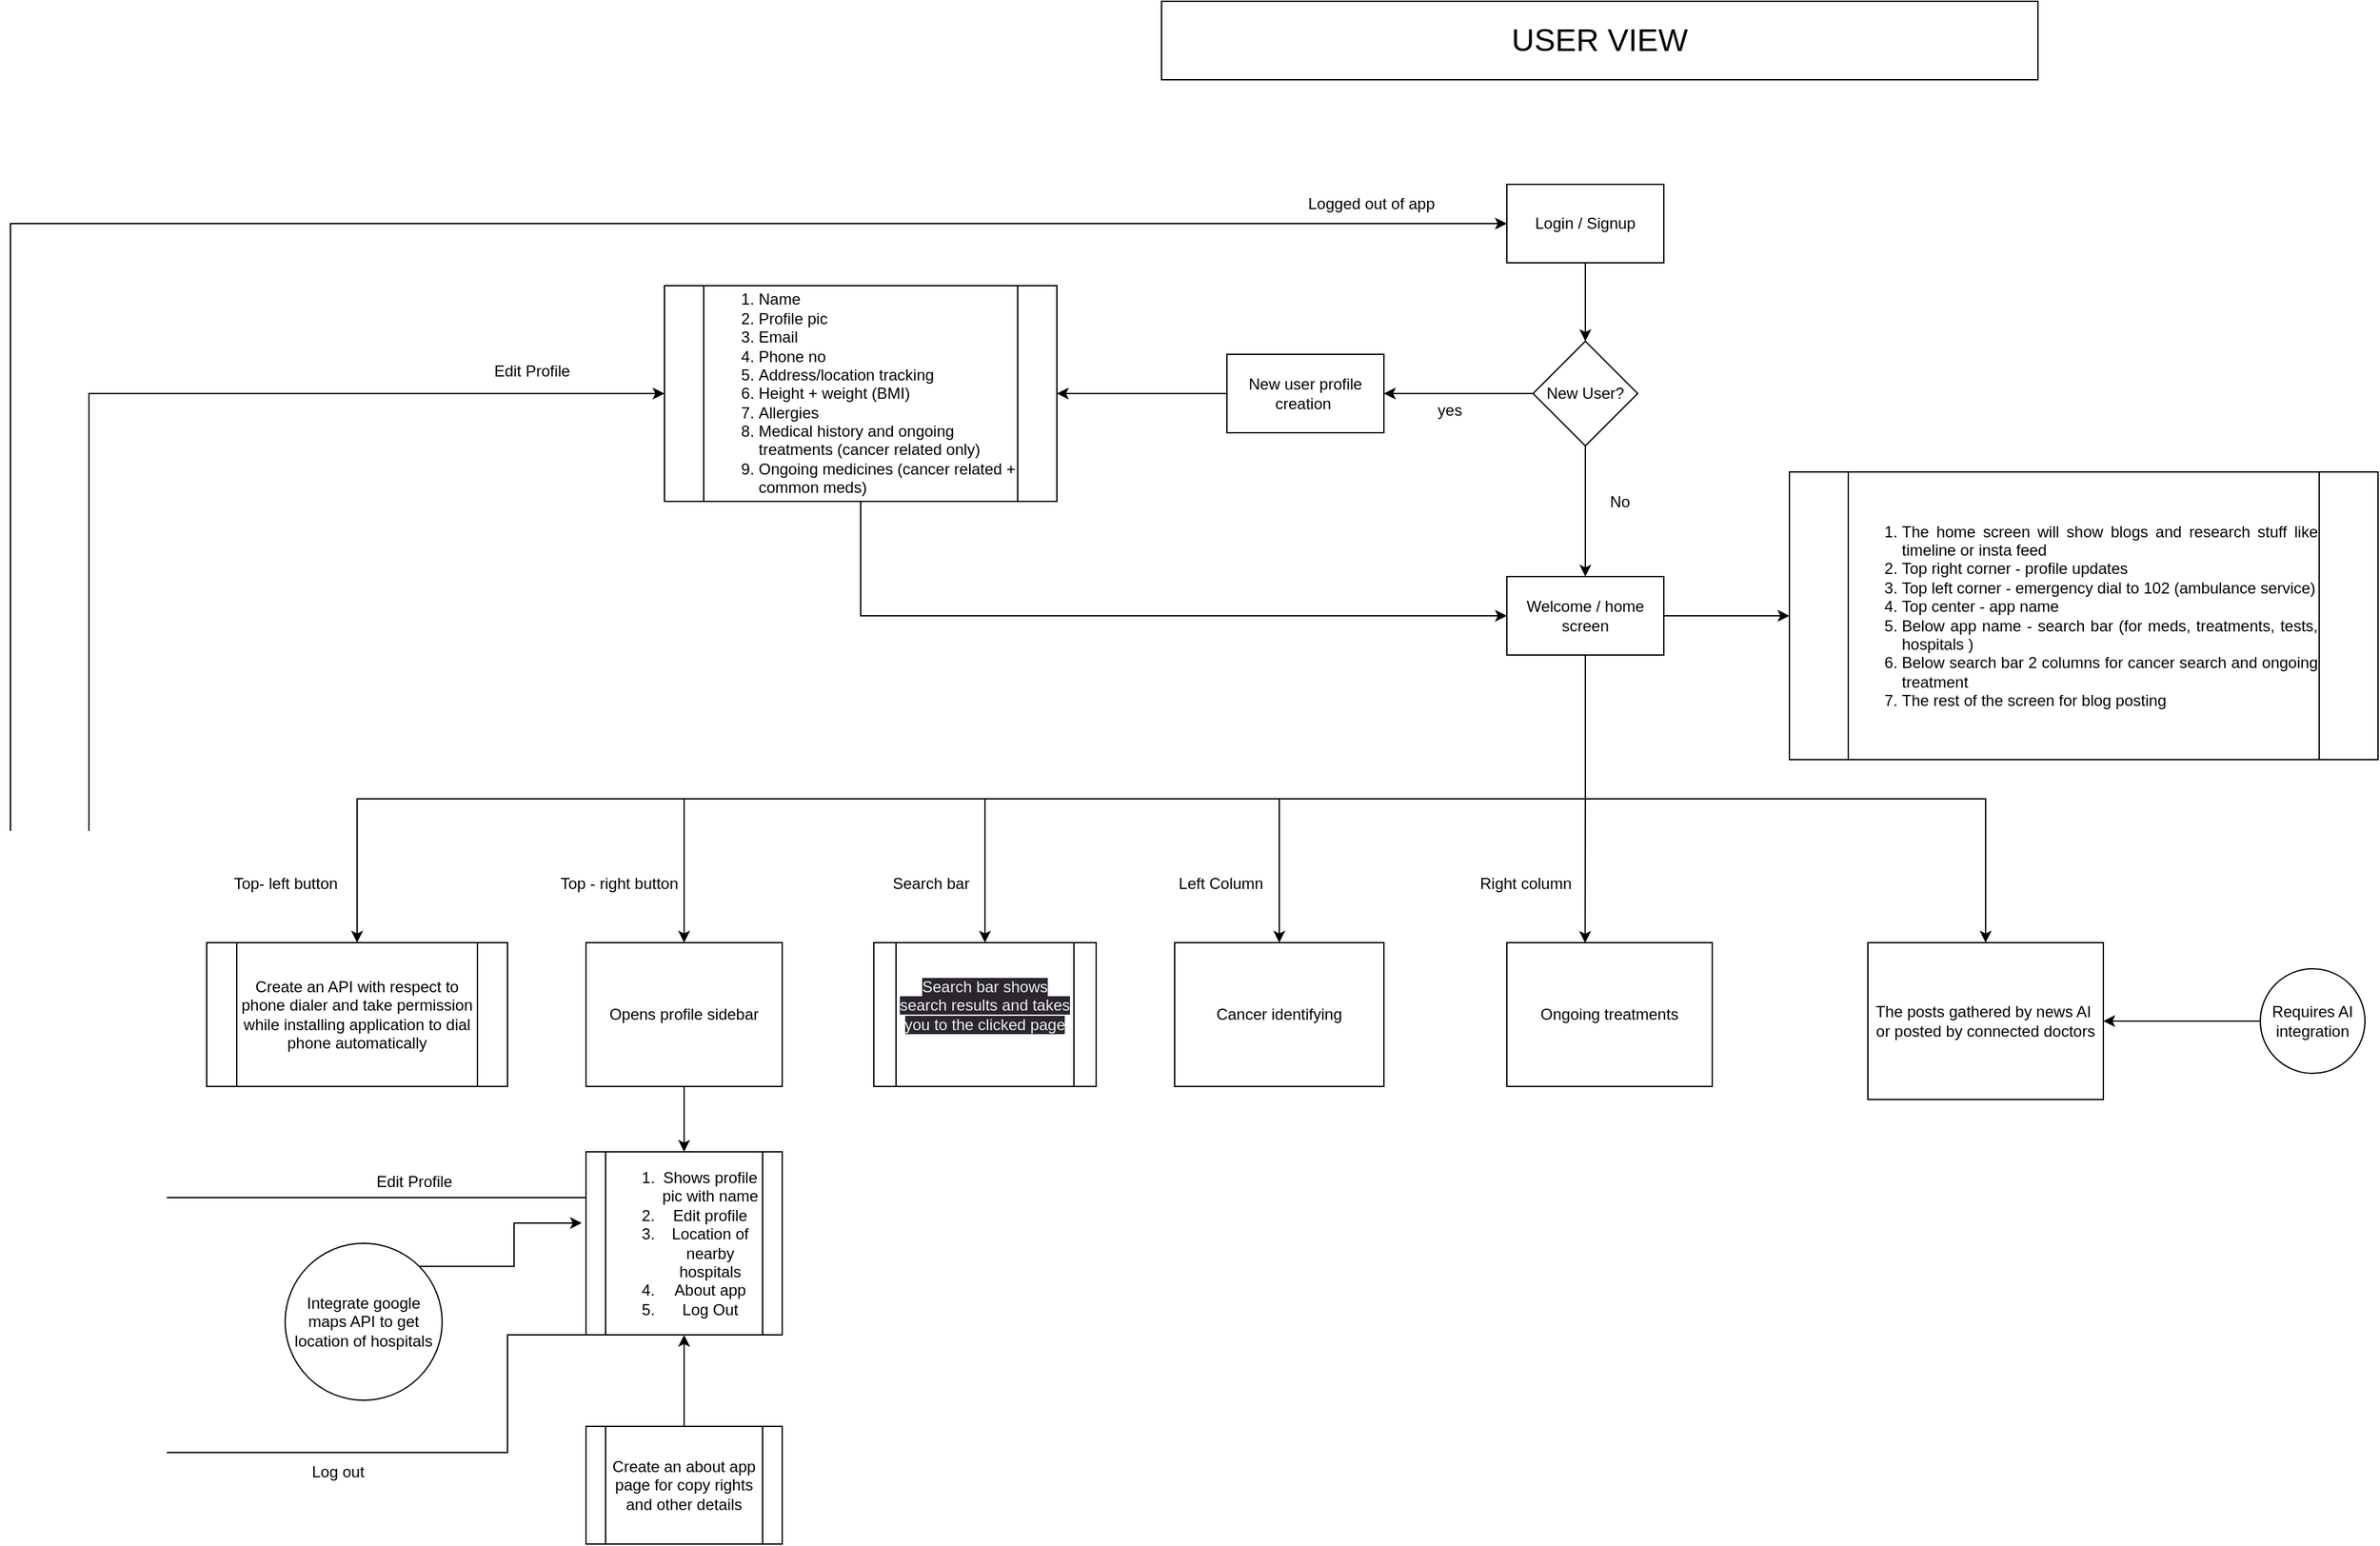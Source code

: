<mxfile version="21.3.7" type="github">
  <diagram id="C5RBs43oDa-KdzZeNtuy" name="Page-1">
    <mxGraphModel dx="2056" dy="1728" grid="1" gridSize="10" guides="1" tooltips="1" connect="1" arrows="1" fold="1" page="1" pageScale="1" pageWidth="827" pageHeight="1169" math="0" shadow="0">
      <root>
        <mxCell id="WIyWlLk6GJQsqaUBKTNV-0" />
        <mxCell id="WIyWlLk6GJQsqaUBKTNV-1" parent="WIyWlLk6GJQsqaUBKTNV-0" />
        <mxCell id="1dVEl70-BGwysHz6S1rm-2" style="edgeStyle=orthogonalEdgeStyle;rounded=0;orthogonalLoop=1;jettySize=auto;html=1;exitX=0.5;exitY=1;exitDx=0;exitDy=0;entryX=0.5;entryY=0;entryDx=0;entryDy=0;" edge="1" parent="WIyWlLk6GJQsqaUBKTNV-1" source="1dVEl70-BGwysHz6S1rm-0" target="1dVEl70-BGwysHz6S1rm-1">
          <mxGeometry relative="1" as="geometry" />
        </mxCell>
        <mxCell id="1dVEl70-BGwysHz6S1rm-0" value="Login / Signup" style="rounded=0;whiteSpace=wrap;html=1;" vertex="1" parent="WIyWlLk6GJQsqaUBKTNV-1">
          <mxGeometry x="354" y="20" width="120" height="60" as="geometry" />
        </mxCell>
        <mxCell id="1dVEl70-BGwysHz6S1rm-4" style="edgeStyle=orthogonalEdgeStyle;rounded=0;orthogonalLoop=1;jettySize=auto;html=1;exitX=0.5;exitY=1;exitDx=0;exitDy=0;entryX=0.5;entryY=0;entryDx=0;entryDy=0;" edge="1" parent="WIyWlLk6GJQsqaUBKTNV-1" source="1dVEl70-BGwysHz6S1rm-1" target="1dVEl70-BGwysHz6S1rm-3">
          <mxGeometry relative="1" as="geometry" />
        </mxCell>
        <mxCell id="1dVEl70-BGwysHz6S1rm-7" style="edgeStyle=orthogonalEdgeStyle;rounded=0;orthogonalLoop=1;jettySize=auto;html=1;exitX=0;exitY=0.5;exitDx=0;exitDy=0;entryX=1;entryY=0.5;entryDx=0;entryDy=0;" edge="1" parent="WIyWlLk6GJQsqaUBKTNV-1" source="1dVEl70-BGwysHz6S1rm-1" target="1dVEl70-BGwysHz6S1rm-6">
          <mxGeometry relative="1" as="geometry" />
        </mxCell>
        <mxCell id="1dVEl70-BGwysHz6S1rm-1" value="New User?" style="rhombus;whiteSpace=wrap;html=1;" vertex="1" parent="WIyWlLk6GJQsqaUBKTNV-1">
          <mxGeometry x="374" y="140" width="80" height="80" as="geometry" />
        </mxCell>
        <mxCell id="1dVEl70-BGwysHz6S1rm-13" style="edgeStyle=orthogonalEdgeStyle;rounded=0;orthogonalLoop=1;jettySize=auto;html=1;exitX=0.5;exitY=1;exitDx=0;exitDy=0;" edge="1" parent="WIyWlLk6GJQsqaUBKTNV-1" source="1dVEl70-BGwysHz6S1rm-3" target="1dVEl70-BGwysHz6S1rm-12">
          <mxGeometry relative="1" as="geometry" />
        </mxCell>
        <mxCell id="1dVEl70-BGwysHz6S1rm-15" style="edgeStyle=orthogonalEdgeStyle;rounded=0;orthogonalLoop=1;jettySize=auto;html=1;exitX=1;exitY=0.5;exitDx=0;exitDy=0;entryX=0;entryY=0.5;entryDx=0;entryDy=0;" edge="1" parent="WIyWlLk6GJQsqaUBKTNV-1" source="1dVEl70-BGwysHz6S1rm-3" target="1dVEl70-BGwysHz6S1rm-14">
          <mxGeometry relative="1" as="geometry" />
        </mxCell>
        <mxCell id="1dVEl70-BGwysHz6S1rm-18" style="edgeStyle=orthogonalEdgeStyle;rounded=0;orthogonalLoop=1;jettySize=auto;html=1;exitX=0.5;exitY=1;exitDx=0;exitDy=0;entryX=0.5;entryY=0;entryDx=0;entryDy=0;" edge="1" parent="WIyWlLk6GJQsqaUBKTNV-1" source="1dVEl70-BGwysHz6S1rm-3" target="1dVEl70-BGwysHz6S1rm-20">
          <mxGeometry relative="1" as="geometry">
            <mxPoint x="-440" y="540" as="targetPoint" />
          </mxGeometry>
        </mxCell>
        <mxCell id="1dVEl70-BGwysHz6S1rm-23" style="edgeStyle=orthogonalEdgeStyle;rounded=0;orthogonalLoop=1;jettySize=auto;html=1;exitX=0.5;exitY=1;exitDx=0;exitDy=0;entryX=0.5;entryY=0;entryDx=0;entryDy=0;" edge="1" parent="WIyWlLk6GJQsqaUBKTNV-1" source="1dVEl70-BGwysHz6S1rm-3" target="1dVEl70-BGwysHz6S1rm-22">
          <mxGeometry relative="1" as="geometry" />
        </mxCell>
        <mxCell id="1dVEl70-BGwysHz6S1rm-27" style="edgeStyle=orthogonalEdgeStyle;rounded=0;orthogonalLoop=1;jettySize=auto;html=1;exitX=0.5;exitY=1;exitDx=0;exitDy=0;entryX=0.5;entryY=0;entryDx=0;entryDy=0;" edge="1" parent="WIyWlLk6GJQsqaUBKTNV-1" source="1dVEl70-BGwysHz6S1rm-3" target="1dVEl70-BGwysHz6S1rm-26">
          <mxGeometry relative="1" as="geometry" />
        </mxCell>
        <mxCell id="1dVEl70-BGwysHz6S1rm-30" style="edgeStyle=orthogonalEdgeStyle;rounded=0;orthogonalLoop=1;jettySize=auto;html=1;exitX=0.5;exitY=1;exitDx=0;exitDy=0;entryX=0.5;entryY=0;entryDx=0;entryDy=0;" edge="1" parent="WIyWlLk6GJQsqaUBKTNV-1" source="1dVEl70-BGwysHz6S1rm-3" target="1dVEl70-BGwysHz6S1rm-29">
          <mxGeometry relative="1" as="geometry" />
        </mxCell>
        <mxCell id="1dVEl70-BGwysHz6S1rm-32" style="edgeStyle=orthogonalEdgeStyle;rounded=0;orthogonalLoop=1;jettySize=auto;html=1;exitX=0.5;exitY=1;exitDx=0;exitDy=0;entryX=0.381;entryY=0.002;entryDx=0;entryDy=0;entryPerimeter=0;" edge="1" parent="WIyWlLk6GJQsqaUBKTNV-1" source="1dVEl70-BGwysHz6S1rm-3" target="1dVEl70-BGwysHz6S1rm-31">
          <mxGeometry relative="1" as="geometry" />
        </mxCell>
        <mxCell id="1dVEl70-BGwysHz6S1rm-36" style="edgeStyle=orthogonalEdgeStyle;rounded=0;orthogonalLoop=1;jettySize=auto;html=1;exitX=0.5;exitY=1;exitDx=0;exitDy=0;entryX=0.5;entryY=0;entryDx=0;entryDy=0;" edge="1" parent="WIyWlLk6GJQsqaUBKTNV-1" source="1dVEl70-BGwysHz6S1rm-3" target="1dVEl70-BGwysHz6S1rm-35">
          <mxGeometry relative="1" as="geometry" />
        </mxCell>
        <mxCell id="1dVEl70-BGwysHz6S1rm-3" value="Welcome / home screen" style="rounded=0;whiteSpace=wrap;html=1;" vertex="1" parent="WIyWlLk6GJQsqaUBKTNV-1">
          <mxGeometry x="354" y="320" width="120" height="60" as="geometry" />
        </mxCell>
        <mxCell id="1dVEl70-BGwysHz6S1rm-5" value="No" style="text;html=1;align=center;verticalAlign=middle;resizable=0;points=[];autosize=1;strokeColor=none;fillColor=none;" vertex="1" parent="WIyWlLk6GJQsqaUBKTNV-1">
          <mxGeometry x="420" y="248" width="40" height="30" as="geometry" />
        </mxCell>
        <mxCell id="1dVEl70-BGwysHz6S1rm-9" style="edgeStyle=orthogonalEdgeStyle;rounded=0;orthogonalLoop=1;jettySize=auto;html=1;exitX=0;exitY=0.5;exitDx=0;exitDy=0;entryX=1;entryY=0.5;entryDx=0;entryDy=0;" edge="1" parent="WIyWlLk6GJQsqaUBKTNV-1" source="1dVEl70-BGwysHz6S1rm-6" target="1dVEl70-BGwysHz6S1rm-8">
          <mxGeometry relative="1" as="geometry" />
        </mxCell>
        <mxCell id="1dVEl70-BGwysHz6S1rm-6" value="New user profile creation&amp;nbsp;" style="rounded=0;whiteSpace=wrap;html=1;" vertex="1" parent="WIyWlLk6GJQsqaUBKTNV-1">
          <mxGeometry x="140" y="150" width="120" height="60" as="geometry" />
        </mxCell>
        <mxCell id="1dVEl70-BGwysHz6S1rm-10" style="edgeStyle=orthogonalEdgeStyle;rounded=0;orthogonalLoop=1;jettySize=auto;html=1;exitX=0.5;exitY=1;exitDx=0;exitDy=0;entryX=0;entryY=0.5;entryDx=0;entryDy=0;" edge="1" parent="WIyWlLk6GJQsqaUBKTNV-1" source="1dVEl70-BGwysHz6S1rm-8" target="1dVEl70-BGwysHz6S1rm-3">
          <mxGeometry relative="1" as="geometry" />
        </mxCell>
        <mxCell id="1dVEl70-BGwysHz6S1rm-8" value="&lt;div style=&quot;&quot;&gt;&lt;ol&gt;&lt;li&gt;&lt;span style=&quot;background-color: initial;&quot;&gt;Name&lt;/span&gt;&lt;/li&gt;&lt;li&gt;&lt;span style=&quot;background-color: initial;&quot;&gt;Profile pic&lt;/span&gt;&lt;/li&gt;&lt;li&gt;&lt;span style=&quot;background-color: initial;&quot;&gt;Email&lt;/span&gt;&lt;/li&gt;&lt;li&gt;&lt;span style=&quot;background-color: initial;&quot;&gt;Phone no&lt;/span&gt;&lt;/li&gt;&lt;li&gt;&lt;span style=&quot;background-color: initial;&quot;&gt;Address/location tracking&lt;/span&gt;&lt;/li&gt;&lt;li&gt;&lt;span style=&quot;background-color: initial;&quot;&gt;Height + weight (BMI)&lt;/span&gt;&lt;/li&gt;&lt;li&gt;&lt;span style=&quot;background-color: initial;&quot;&gt;Allergies&lt;/span&gt;&lt;/li&gt;&lt;li&gt;&lt;span style=&quot;background-color: initial;&quot;&gt;Medical history and ongoing treatments (cancer related only)&lt;/span&gt;&lt;/li&gt;&lt;li&gt;&lt;span style=&quot;background-color: initial;&quot;&gt;Ongoing medicines (cancer related + common meds)&lt;/span&gt;&lt;/li&gt;&lt;/ol&gt;&lt;/div&gt;" style="shape=process;whiteSpace=wrap;html=1;backgroundOutline=1;align=left;" vertex="1" parent="WIyWlLk6GJQsqaUBKTNV-1">
          <mxGeometry x="-290" y="97.5" width="300" height="165" as="geometry" />
        </mxCell>
        <mxCell id="1dVEl70-BGwysHz6S1rm-11" value="yes" style="text;html=1;align=center;verticalAlign=middle;resizable=0;points=[];autosize=1;strokeColor=none;fillColor=none;" vertex="1" parent="WIyWlLk6GJQsqaUBKTNV-1">
          <mxGeometry x="290" y="178" width="40" height="30" as="geometry" />
        </mxCell>
        <mxCell id="1dVEl70-BGwysHz6S1rm-14" value="&lt;div style=&quot;text-align: justify;&quot;&gt;&lt;ol&gt;&lt;li&gt;&lt;span style=&quot;background-color: initial;&quot;&gt;The home screen will show blogs and research stuff like timeline or insta feed&lt;/span&gt;&lt;/li&gt;&lt;li&gt;&lt;span style=&quot;background-color: initial;&quot;&gt;Top right corner - profile updates&lt;/span&gt;&lt;/li&gt;&lt;li&gt;&lt;span style=&quot;background-color: initial;&quot;&gt;Top left corner - emergency dial to 102 (ambulance service)&lt;/span&gt;&lt;/li&gt;&lt;li&gt;Top center - app name&lt;/li&gt;&lt;li&gt;Below app name - search bar (for meds, treatments, tests, hospitals )&lt;/li&gt;&lt;li&gt;Below search bar 2 columns for cancer search and ongoing treatment&lt;br&gt;&lt;/li&gt;&lt;li&gt;The rest of the screen for blog posting&lt;/li&gt;&lt;/ol&gt;&lt;/div&gt;&lt;div style=&quot;text-align: justify;&quot;&gt;&lt;/div&gt;" style="shape=process;whiteSpace=wrap;html=1;backgroundOutline=1;" vertex="1" parent="WIyWlLk6GJQsqaUBKTNV-1">
          <mxGeometry x="570" y="240" width="450" height="220" as="geometry" />
        </mxCell>
        <mxCell id="1dVEl70-BGwysHz6S1rm-16" value="&lt;font style=&quot;font-size: 24px;&quot;&gt;USER VIEW&lt;/font&gt;" style="rounded=0;whiteSpace=wrap;html=1;" vertex="1" parent="WIyWlLk6GJQsqaUBKTNV-1">
          <mxGeometry x="90" y="-120" width="670" height="60" as="geometry" />
        </mxCell>
        <mxCell id="1dVEl70-BGwysHz6S1rm-19" value="Top- left button" style="text;html=1;align=center;verticalAlign=middle;resizable=0;points=[];autosize=1;strokeColor=none;fillColor=none;" vertex="1" parent="WIyWlLk6GJQsqaUBKTNV-1">
          <mxGeometry x="-630" y="540" width="100" height="30" as="geometry" />
        </mxCell>
        <mxCell id="1dVEl70-BGwysHz6S1rm-20" value="Create an API with respect to phone dialer and take permission while installing application to dial phone automatically" style="shape=process;whiteSpace=wrap;html=1;backgroundOutline=1;" vertex="1" parent="WIyWlLk6GJQsqaUBKTNV-1">
          <mxGeometry x="-640" y="600" width="230" height="110" as="geometry" />
        </mxCell>
        <mxCell id="1dVEl70-BGwysHz6S1rm-43" style="edgeStyle=orthogonalEdgeStyle;rounded=0;orthogonalLoop=1;jettySize=auto;html=1;exitX=0.5;exitY=1;exitDx=0;exitDy=0;entryX=0.5;entryY=0;entryDx=0;entryDy=0;" edge="1" parent="WIyWlLk6GJQsqaUBKTNV-1" source="1dVEl70-BGwysHz6S1rm-22" target="1dVEl70-BGwysHz6S1rm-42">
          <mxGeometry relative="1" as="geometry" />
        </mxCell>
        <mxCell id="1dVEl70-BGwysHz6S1rm-22" value="Opens profile sidebar" style="rounded=0;whiteSpace=wrap;html=1;" vertex="1" parent="WIyWlLk6GJQsqaUBKTNV-1">
          <mxGeometry x="-350" y="600" width="150" height="110" as="geometry" />
        </mxCell>
        <mxCell id="1dVEl70-BGwysHz6S1rm-24" value="Top - right button" style="text;html=1;align=center;verticalAlign=middle;resizable=0;points=[];autosize=1;strokeColor=none;fillColor=none;" vertex="1" parent="WIyWlLk6GJQsqaUBKTNV-1">
          <mxGeometry x="-380" y="540" width="110" height="30" as="geometry" />
        </mxCell>
        <mxCell id="1dVEl70-BGwysHz6S1rm-26" value="&#xa;&lt;span style=&quot;color: rgb(240, 240, 240); font-family: Helvetica; font-size: 12px; font-style: normal; font-variant-ligatures: normal; font-variant-caps: normal; font-weight: 400; letter-spacing: normal; orphans: 2; text-align: center; text-indent: 0px; text-transform: none; widows: 2; word-spacing: 0px; -webkit-text-stroke-width: 0px; background-color: rgb(42, 37, 47); text-decoration-thickness: initial; text-decoration-style: initial; text-decoration-color: initial; float: none; display: inline !important;&quot;&gt;Search bar shows search results and takes you to the clicked page&lt;/span&gt;&#xa;&#xa;" style="shape=process;whiteSpace=wrap;html=1;backgroundOutline=1;" vertex="1" parent="WIyWlLk6GJQsqaUBKTNV-1">
          <mxGeometry x="-130" y="600" width="170" height="110" as="geometry" />
        </mxCell>
        <mxCell id="1dVEl70-BGwysHz6S1rm-28" value="Search bar&amp;nbsp;" style="text;html=1;align=center;verticalAlign=middle;resizable=0;points=[];autosize=1;strokeColor=none;fillColor=none;" vertex="1" parent="WIyWlLk6GJQsqaUBKTNV-1">
          <mxGeometry x="-130" y="540" width="90" height="30" as="geometry" />
        </mxCell>
        <mxCell id="1dVEl70-BGwysHz6S1rm-29" value="Cancer identifying" style="rounded=0;whiteSpace=wrap;html=1;" vertex="1" parent="WIyWlLk6GJQsqaUBKTNV-1">
          <mxGeometry x="100" y="600" width="160" height="110" as="geometry" />
        </mxCell>
        <mxCell id="1dVEl70-BGwysHz6S1rm-31" value="Ongoing treatments" style="rounded=0;whiteSpace=wrap;html=1;" vertex="1" parent="WIyWlLk6GJQsqaUBKTNV-1">
          <mxGeometry x="354" y="600" width="157" height="110" as="geometry" />
        </mxCell>
        <mxCell id="1dVEl70-BGwysHz6S1rm-35" value="The posts gathered by news AI&amp;nbsp; or posted by connected doctors" style="rounded=0;whiteSpace=wrap;html=1;" vertex="1" parent="WIyWlLk6GJQsqaUBKTNV-1">
          <mxGeometry x="630" y="600" width="180" height="120" as="geometry" />
        </mxCell>
        <mxCell id="1dVEl70-BGwysHz6S1rm-38" style="edgeStyle=orthogonalEdgeStyle;rounded=0;orthogonalLoop=1;jettySize=auto;html=1;entryX=1;entryY=0.5;entryDx=0;entryDy=0;" edge="1" parent="WIyWlLk6GJQsqaUBKTNV-1" source="1dVEl70-BGwysHz6S1rm-37" target="1dVEl70-BGwysHz6S1rm-35">
          <mxGeometry relative="1" as="geometry" />
        </mxCell>
        <mxCell id="1dVEl70-BGwysHz6S1rm-37" value="Requires AI integration" style="ellipse;whiteSpace=wrap;html=1;aspect=fixed;" vertex="1" parent="WIyWlLk6GJQsqaUBKTNV-1">
          <mxGeometry x="930" y="620" width="80" height="80" as="geometry" />
        </mxCell>
        <mxCell id="1dVEl70-BGwysHz6S1rm-39" value="Left Column" style="text;html=1;align=center;verticalAlign=middle;resizable=0;points=[];autosize=1;strokeColor=none;fillColor=none;" vertex="1" parent="WIyWlLk6GJQsqaUBKTNV-1">
          <mxGeometry x="90" y="540" width="90" height="30" as="geometry" />
        </mxCell>
        <mxCell id="1dVEl70-BGwysHz6S1rm-40" value="Right column" style="text;html=1;align=center;verticalAlign=middle;resizable=0;points=[];autosize=1;strokeColor=none;fillColor=none;" vertex="1" parent="WIyWlLk6GJQsqaUBKTNV-1">
          <mxGeometry x="323" y="540" width="90" height="30" as="geometry" />
        </mxCell>
        <mxCell id="1dVEl70-BGwysHz6S1rm-44" style="edgeStyle=orthogonalEdgeStyle;rounded=0;orthogonalLoop=1;jettySize=auto;html=1;exitX=0;exitY=0.25;exitDx=0;exitDy=0;entryX=0;entryY=0.5;entryDx=0;entryDy=0;" edge="1" parent="WIyWlLk6GJQsqaUBKTNV-1" source="1dVEl70-BGwysHz6S1rm-42" target="1dVEl70-BGwysHz6S1rm-8">
          <mxGeometry relative="1" as="geometry">
            <Array as="points">
              <mxPoint x="-730" y="795" />
              <mxPoint x="-730" y="180" />
            </Array>
          </mxGeometry>
        </mxCell>
        <mxCell id="1dVEl70-BGwysHz6S1rm-51" style="edgeStyle=orthogonalEdgeStyle;rounded=0;orthogonalLoop=1;jettySize=auto;html=1;exitX=0;exitY=1;exitDx=0;exitDy=0;entryX=0;entryY=0.5;entryDx=0;entryDy=0;" edge="1" parent="WIyWlLk6GJQsqaUBKTNV-1" source="1dVEl70-BGwysHz6S1rm-42" target="1dVEl70-BGwysHz6S1rm-0">
          <mxGeometry relative="1" as="geometry">
            <Array as="points">
              <mxPoint x="-410" y="900" />
              <mxPoint x="-410" y="990" />
              <mxPoint x="-790" y="990" />
              <mxPoint x="-790" y="50" />
            </Array>
          </mxGeometry>
        </mxCell>
        <mxCell id="1dVEl70-BGwysHz6S1rm-42" value="&lt;ol&gt;&lt;li&gt;Shows profile pic with name&lt;/li&gt;&lt;li&gt;Edit profile&lt;/li&gt;&lt;li&gt;Location of nearby hospitals&lt;/li&gt;&lt;li&gt;About app&lt;/li&gt;&lt;li&gt;Log Out&lt;/li&gt;&lt;/ol&gt;" style="shape=process;whiteSpace=wrap;html=1;backgroundOutline=1;" vertex="1" parent="WIyWlLk6GJQsqaUBKTNV-1">
          <mxGeometry x="-350" y="760" width="150" height="140" as="geometry" />
        </mxCell>
        <mxCell id="1dVEl70-BGwysHz6S1rm-45" value="Edit Profile&amp;nbsp;" style="text;html=1;align=center;verticalAlign=middle;resizable=0;points=[];autosize=1;strokeColor=none;fillColor=none;" vertex="1" parent="WIyWlLk6GJQsqaUBKTNV-1">
          <mxGeometry x="-520" y="768" width="80" height="30" as="geometry" />
        </mxCell>
        <mxCell id="1dVEl70-BGwysHz6S1rm-46" value="Edit Profile&amp;nbsp;" style="text;html=1;align=center;verticalAlign=middle;resizable=0;points=[];autosize=1;strokeColor=none;fillColor=none;" vertex="1" parent="WIyWlLk6GJQsqaUBKTNV-1">
          <mxGeometry x="-430" y="148" width="80" height="30" as="geometry" />
        </mxCell>
        <mxCell id="1dVEl70-BGwysHz6S1rm-48" style="edgeStyle=orthogonalEdgeStyle;rounded=0;orthogonalLoop=1;jettySize=auto;html=1;exitX=1;exitY=0;exitDx=0;exitDy=0;entryX=-0.021;entryY=0.389;entryDx=0;entryDy=0;entryPerimeter=0;" edge="1" parent="WIyWlLk6GJQsqaUBKTNV-1" source="1dVEl70-BGwysHz6S1rm-47" target="1dVEl70-BGwysHz6S1rm-42">
          <mxGeometry relative="1" as="geometry" />
        </mxCell>
        <mxCell id="1dVEl70-BGwysHz6S1rm-47" value="Integrate google maps API to get location of hospitals" style="ellipse;whiteSpace=wrap;html=1;aspect=fixed;" vertex="1" parent="WIyWlLk6GJQsqaUBKTNV-1">
          <mxGeometry x="-580" y="830" width="120" height="120" as="geometry" />
        </mxCell>
        <mxCell id="1dVEl70-BGwysHz6S1rm-50" style="edgeStyle=orthogonalEdgeStyle;rounded=0;orthogonalLoop=1;jettySize=auto;html=1;exitX=0.5;exitY=0;exitDx=0;exitDy=0;" edge="1" parent="WIyWlLk6GJQsqaUBKTNV-1" source="1dVEl70-BGwysHz6S1rm-49" target="1dVEl70-BGwysHz6S1rm-42">
          <mxGeometry relative="1" as="geometry" />
        </mxCell>
        <mxCell id="1dVEl70-BGwysHz6S1rm-49" value="Create an about app page for copy rights and other details" style="shape=process;whiteSpace=wrap;html=1;backgroundOutline=1;" vertex="1" parent="WIyWlLk6GJQsqaUBKTNV-1">
          <mxGeometry x="-350" y="970" width="150" height="90" as="geometry" />
        </mxCell>
        <mxCell id="1dVEl70-BGwysHz6S1rm-52" value="Logged out of app" style="text;html=1;align=center;verticalAlign=middle;resizable=0;points=[];autosize=1;strokeColor=none;fillColor=none;" vertex="1" parent="WIyWlLk6GJQsqaUBKTNV-1">
          <mxGeometry x="190" y="20" width="120" height="30" as="geometry" />
        </mxCell>
        <mxCell id="1dVEl70-BGwysHz6S1rm-53" value="Log out" style="text;html=1;align=center;verticalAlign=middle;resizable=0;points=[];autosize=1;strokeColor=none;fillColor=none;" vertex="1" parent="WIyWlLk6GJQsqaUBKTNV-1">
          <mxGeometry x="-570" y="990" width="60" height="30" as="geometry" />
        </mxCell>
      </root>
    </mxGraphModel>
  </diagram>
</mxfile>
